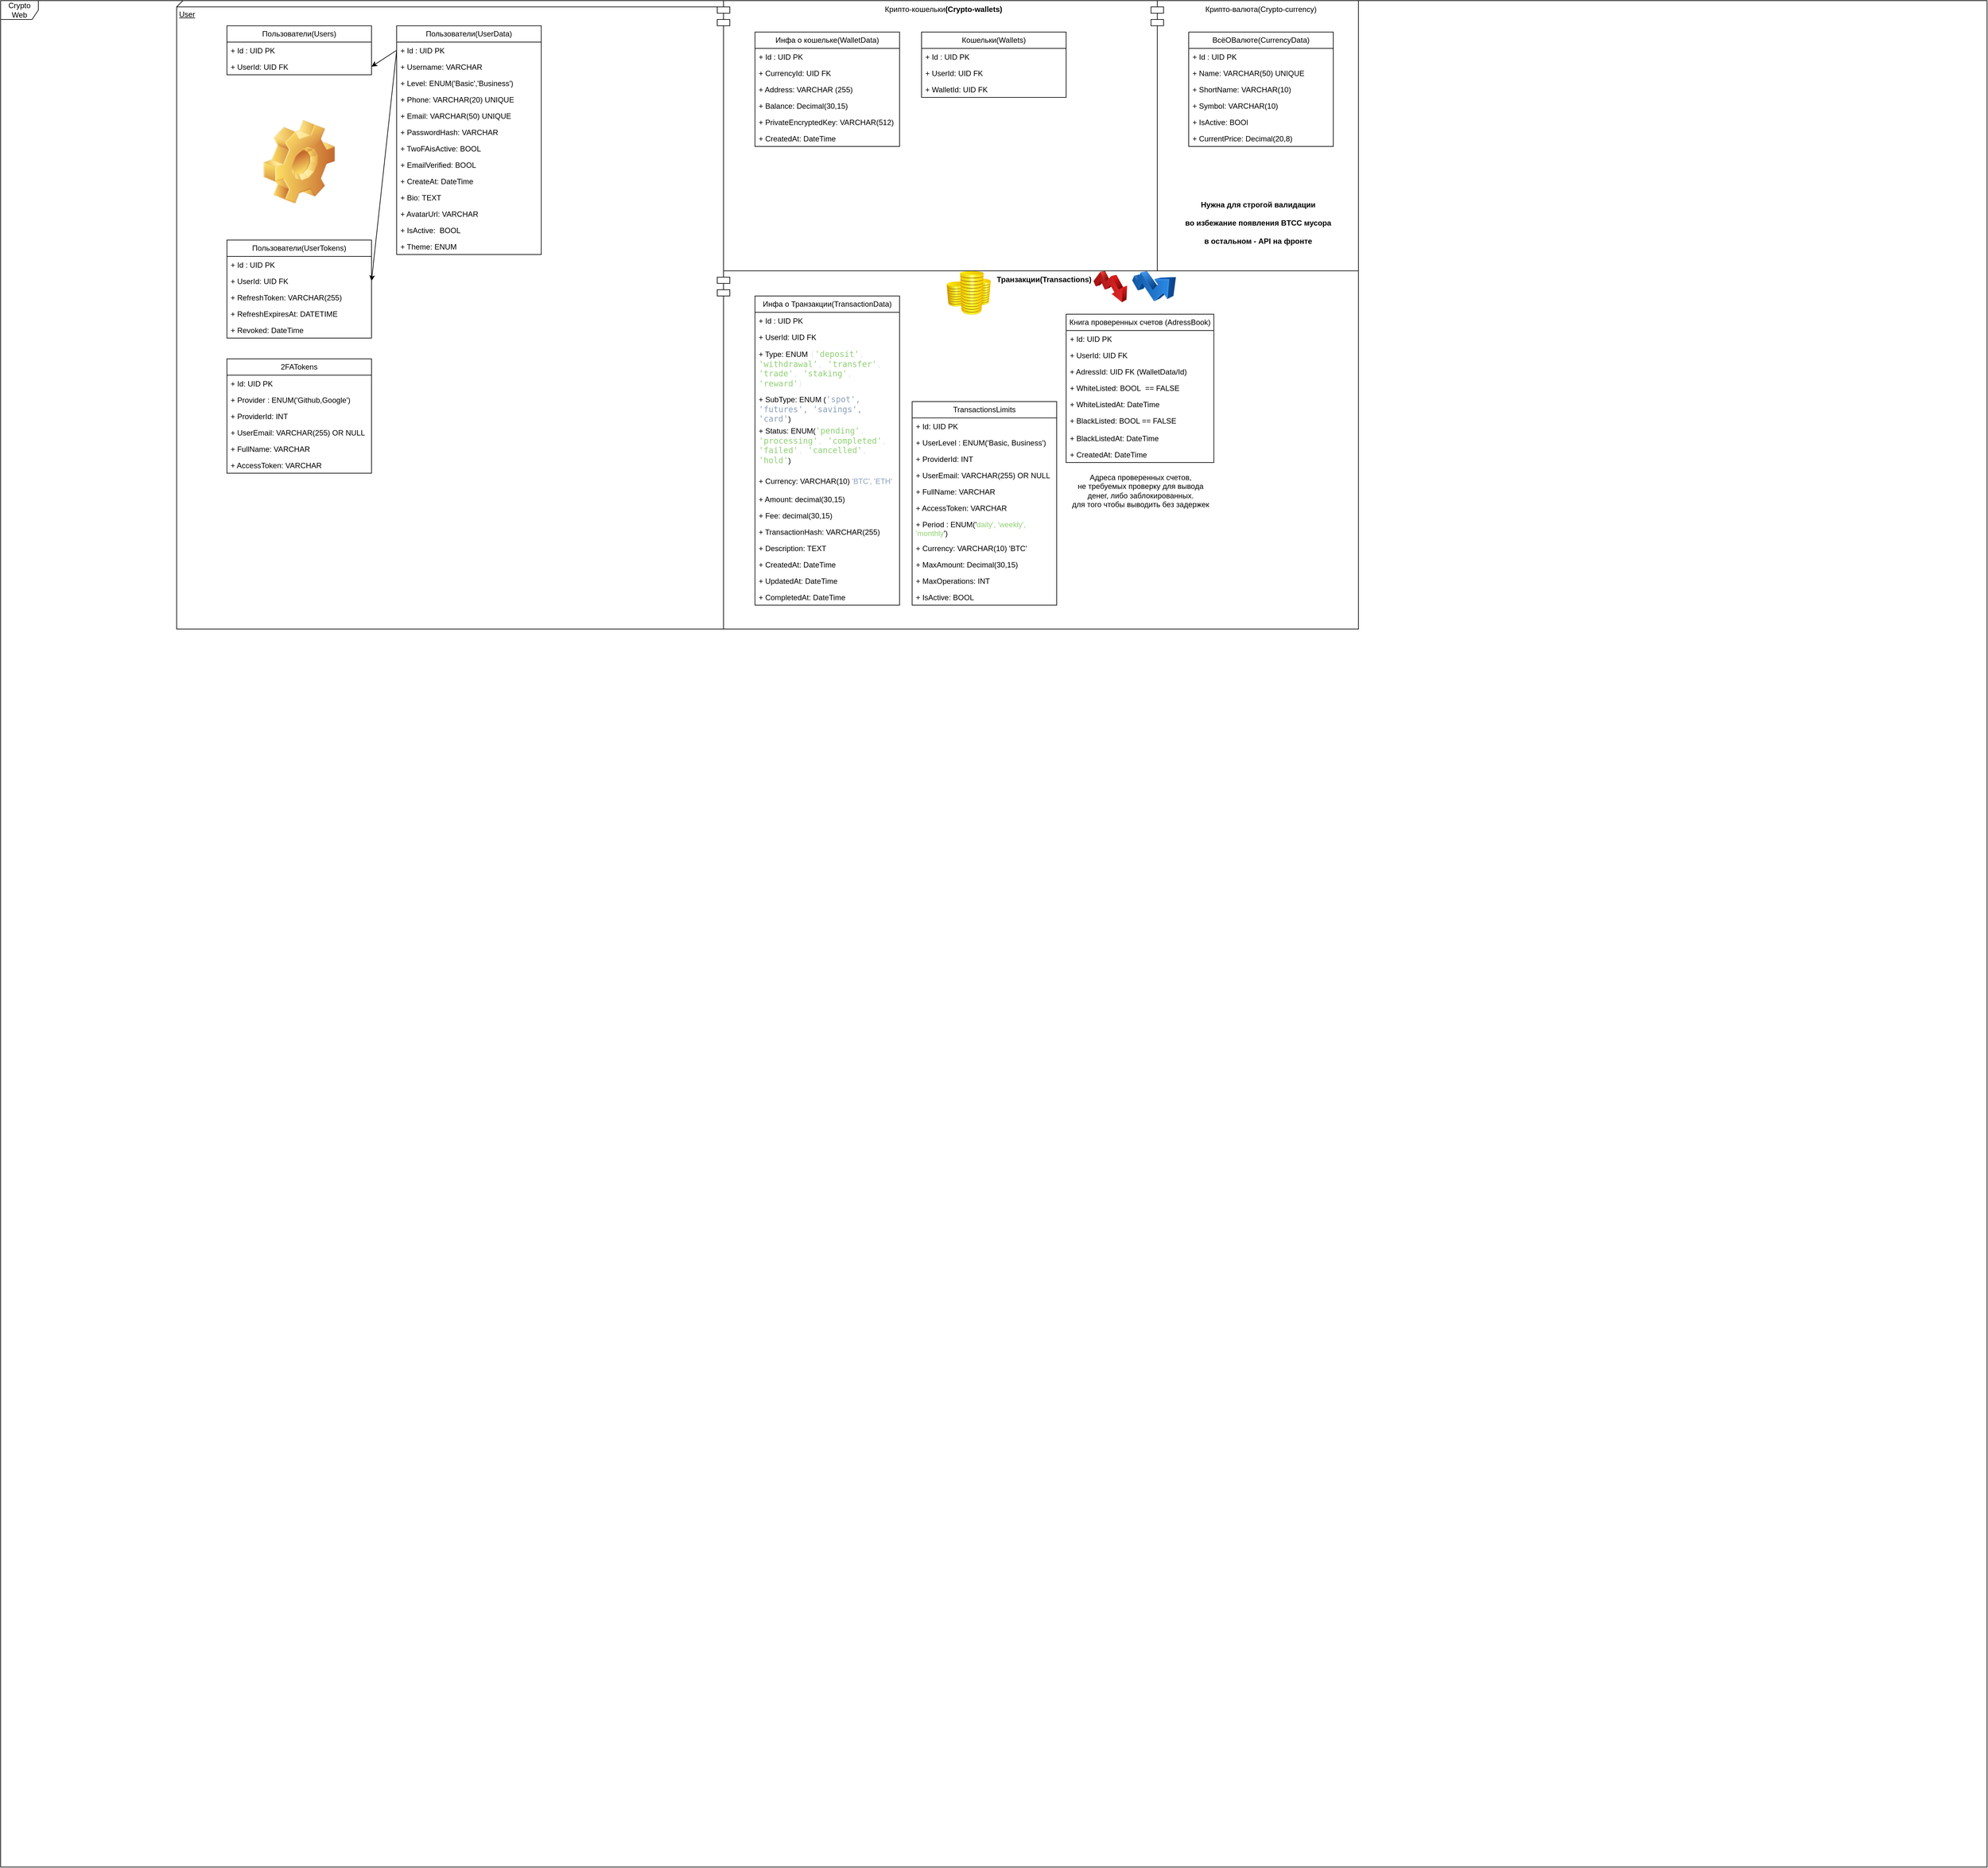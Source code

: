 <mxfile version="27.0.9">
  <diagram name="Страница — 1" id="u8De_AnXfM3l0w4HY2tg">
    <mxGraphModel dx="4168" dy="2504" grid="1" gridSize="10" guides="1" tooltips="1" connect="1" arrows="1" fold="1" page="1" pageScale="1" pageWidth="3300" pageHeight="4681" math="0" shadow="0">
      <root>
        <mxCell id="0" />
        <mxCell id="1" parent="0" />
        <mxCell id="GcbyN0Q3Dp_r6Ymccsks-5" value="Crypto&lt;br&gt;Web" style="shape=umlFrame;whiteSpace=wrap;html=1;pointerEvents=0;movable=0;resizable=0;rotatable=0;deletable=0;editable=0;locked=1;connectable=0;" parent="1" vertex="1">
          <mxGeometry x="40" y="80" width="3160" height="2970" as="geometry" />
        </mxCell>
        <mxCell id="GcbyN0Q3Dp_r6Ymccsks-6" value="User" style="verticalAlign=top;align=left;spacingTop=8;spacingLeft=2;spacingRight=12;shape=cube;size=10;direction=south;fontStyle=4;html=1;whiteSpace=wrap;movable=0;resizable=0;rotatable=0;deletable=0;editable=0;locked=1;connectable=0;" parent="1" vertex="1">
          <mxGeometry x="320" y="80" width="880" height="1000" as="geometry" />
        </mxCell>
        <mxCell id="2-72fExKLo38Rn0vxIO6-28" value="Пользователи(Users)" style="swimlane;fontStyle=0;childLayout=stackLayout;horizontal=1;startSize=26;fillColor=none;horizontalStack=0;resizeParent=1;resizeParentMax=0;resizeLast=0;collapsible=1;marginBottom=0;whiteSpace=wrap;html=1;labelBackgroundColor=default;movable=0;resizable=0;rotatable=0;deletable=0;editable=0;locked=1;connectable=0;" parent="1" vertex="1">
          <mxGeometry x="400" y="120" width="230" height="78" as="geometry">
            <mxRectangle x="730" y="613" width="120" height="30" as="alternateBounds" />
          </mxGeometry>
        </mxCell>
        <mxCell id="2-72fExKLo38Rn0vxIO6-29" value="+ Id : UID PK" style="text;strokeColor=none;fillColor=none;align=left;verticalAlign=top;spacingLeft=4;spacingRight=4;overflow=hidden;rotatable=0;points=[[0,0.5],[1,0.5]];portConstraint=eastwest;whiteSpace=wrap;html=1;" parent="2-72fExKLo38Rn0vxIO6-28" vertex="1">
          <mxGeometry y="26" width="230" height="26" as="geometry" />
        </mxCell>
        <mxCell id="2-72fExKLo38Rn0vxIO6-30" value="+ UserId: UID FK" style="text;strokeColor=none;fillColor=none;align=left;verticalAlign=top;spacingLeft=4;spacingRight=4;overflow=hidden;rotatable=0;points=[[0,0.5],[1,0.5]];portConstraint=eastwest;whiteSpace=wrap;html=1;" parent="2-72fExKLo38Rn0vxIO6-28" vertex="1">
          <mxGeometry y="52" width="230" height="26" as="geometry" />
        </mxCell>
        <mxCell id="2-72fExKLo38Rn0vxIO6-41" value="Пользователи(UserData)" style="swimlane;fontStyle=0;childLayout=stackLayout;horizontal=1;startSize=26;fillColor=none;horizontalStack=0;resizeParent=1;resizeParentMax=0;resizeLast=0;collapsible=1;marginBottom=0;whiteSpace=wrap;html=1;labelBackgroundColor=default;movable=0;resizable=0;rotatable=0;deletable=0;editable=0;locked=1;connectable=0;" parent="1" vertex="1">
          <mxGeometry x="670" y="120" width="230" height="364" as="geometry">
            <mxRectangle x="730" y="613" width="120" height="30" as="alternateBounds" />
          </mxGeometry>
        </mxCell>
        <mxCell id="2-72fExKLo38Rn0vxIO6-42" value="+ Id : UID PK" style="text;strokeColor=none;fillColor=none;align=left;verticalAlign=top;spacingLeft=4;spacingRight=4;overflow=hidden;rotatable=0;points=[[0,0.5],[1,0.5]];portConstraint=eastwest;whiteSpace=wrap;html=1;" parent="2-72fExKLo38Rn0vxIO6-41" vertex="1">
          <mxGeometry y="26" width="230" height="26" as="geometry" />
        </mxCell>
        <mxCell id="2-72fExKLo38Rn0vxIO6-43" value="+ Username: VARCHAR" style="text;strokeColor=none;fillColor=none;align=left;verticalAlign=top;spacingLeft=4;spacingRight=4;overflow=hidden;rotatable=0;points=[[0,0.5],[1,0.5]];portConstraint=eastwest;whiteSpace=wrap;html=1;" parent="2-72fExKLo38Rn0vxIO6-41" vertex="1">
          <mxGeometry y="52" width="230" height="26" as="geometry" />
        </mxCell>
        <mxCell id="8WVE5_RKkiSjYt_5m8Iw-35" value="+ Level: ENUM(&#39;Basic&#39;,&#39;Business&#39;)" style="text;strokeColor=none;fillColor=none;align=left;verticalAlign=top;spacingLeft=4;spacingRight=4;overflow=hidden;rotatable=0;points=[[0,0.5],[1,0.5]];portConstraint=eastwest;whiteSpace=wrap;html=1;fontFamily=Helvetica;fontSize=12;fontColor=default;fontStyle=0;labelBackgroundColor=default;resizable=1;horizontal=1;" vertex="1" parent="2-72fExKLo38Rn0vxIO6-41">
          <mxGeometry y="78" width="230" height="26" as="geometry" />
        </mxCell>
        <mxCell id="2-72fExKLo38Rn0vxIO6-44" value="+ Phone: VARCHAR(20) UNIQUE" style="text;strokeColor=none;fillColor=none;align=left;verticalAlign=top;spacingLeft=4;spacingRight=4;overflow=hidden;rotatable=0;points=[[0,0.5],[1,0.5]];portConstraint=eastwest;whiteSpace=wrap;html=1;" parent="2-72fExKLo38Rn0vxIO6-41" vertex="1">
          <mxGeometry y="104" width="230" height="26" as="geometry" />
        </mxCell>
        <mxCell id="2-72fExKLo38Rn0vxIO6-56" value="+ Email: VARCHAR(50) UNIQUE" style="text;strokeColor=none;fillColor=none;align=left;verticalAlign=top;spacingLeft=4;spacingRight=4;overflow=hidden;rotatable=0;points=[[0,0.5],[1,0.5]];portConstraint=eastwest;whiteSpace=wrap;html=1;" parent="2-72fExKLo38Rn0vxIO6-41" vertex="1">
          <mxGeometry y="130" width="230" height="26" as="geometry" />
        </mxCell>
        <mxCell id="2-72fExKLo38Rn0vxIO6-45" value="+ PasswordHash: VARCHAR" style="text;strokeColor=none;fillColor=none;align=left;verticalAlign=top;spacingLeft=4;spacingRight=4;overflow=hidden;rotatable=0;points=[[0,0.5],[1,0.5]];portConstraint=eastwest;whiteSpace=wrap;html=1;" parent="2-72fExKLo38Rn0vxIO6-41" vertex="1">
          <mxGeometry y="156" width="230" height="26" as="geometry" />
        </mxCell>
        <mxCell id="2-72fExKLo38Rn0vxIO6-63" value="+ TwoFAisActive: BOOL" style="text;strokeColor=none;fillColor=none;align=left;verticalAlign=top;spacingLeft=4;spacingRight=4;overflow=hidden;rotatable=0;points=[[0,0.5],[1,0.5]];portConstraint=eastwest;whiteSpace=wrap;html=1;" parent="2-72fExKLo38Rn0vxIO6-41" vertex="1">
          <mxGeometry y="182" width="230" height="26" as="geometry" />
        </mxCell>
        <mxCell id="8WVE5_RKkiSjYt_5m8Iw-2" value="+ EmailVerified: BOOL" style="text;strokeColor=none;fillColor=none;align=left;verticalAlign=top;spacingLeft=4;spacingRight=4;overflow=hidden;rotatable=0;points=[[0,0.5],[1,0.5]];portConstraint=eastwest;whiteSpace=wrap;html=1;" vertex="1" parent="2-72fExKLo38Rn0vxIO6-41">
          <mxGeometry y="208" width="230" height="26" as="geometry" />
        </mxCell>
        <mxCell id="2-72fExKLo38Rn0vxIO6-46" value="+ CreateAt: DateTime" style="text;strokeColor=none;fillColor=none;align=left;verticalAlign=top;spacingLeft=4;spacingRight=4;overflow=hidden;rotatable=0;points=[[0,0.5],[1,0.5]];portConstraint=eastwest;whiteSpace=wrap;html=1;" parent="2-72fExKLo38Rn0vxIO6-41" vertex="1">
          <mxGeometry y="234" width="230" height="26" as="geometry" />
        </mxCell>
        <mxCell id="2-72fExKLo38Rn0vxIO6-47" value="+ Bio: TEXT" style="text;strokeColor=none;fillColor=none;align=left;verticalAlign=top;spacingLeft=4;spacingRight=4;overflow=hidden;rotatable=0;points=[[0,0.5],[1,0.5]];portConstraint=eastwest;whiteSpace=wrap;html=1;" parent="2-72fExKLo38Rn0vxIO6-41" vertex="1">
          <mxGeometry y="260" width="230" height="26" as="geometry" />
        </mxCell>
        <mxCell id="2-72fExKLo38Rn0vxIO6-48" value="+ AvatarUrl: VARCHAR" style="text;strokeColor=none;fillColor=none;align=left;verticalAlign=top;spacingLeft=4;spacingRight=4;overflow=hidden;rotatable=0;points=[[0,0.5],[1,0.5]];portConstraint=eastwest;whiteSpace=wrap;html=1;" parent="2-72fExKLo38Rn0vxIO6-41" vertex="1">
          <mxGeometry y="286" width="230" height="26" as="geometry" />
        </mxCell>
        <mxCell id="2-72fExKLo38Rn0vxIO6-52" value="+ IsActive:&amp;nbsp; BOOL&lt;div&gt;&lt;br&gt;&lt;/div&gt;" style="text;strokeColor=none;fillColor=none;align=left;verticalAlign=top;spacingLeft=4;spacingRight=4;overflow=hidden;rotatable=0;points=[[0,0.5],[1,0.5]];portConstraint=eastwest;whiteSpace=wrap;html=1;" parent="2-72fExKLo38Rn0vxIO6-41" vertex="1">
          <mxGeometry y="312" width="230" height="26" as="geometry" />
        </mxCell>
        <mxCell id="2-72fExKLo38Rn0vxIO6-53" value="+ Theme: ENUM" style="text;strokeColor=none;fillColor=none;align=left;verticalAlign=top;spacingLeft=4;spacingRight=4;overflow=hidden;rotatable=0;points=[[0,0.5],[1,0.5]];portConstraint=eastwest;whiteSpace=wrap;html=1;" parent="2-72fExKLo38Rn0vxIO6-41" vertex="1">
          <mxGeometry y="338" width="230" height="26" as="geometry" />
        </mxCell>
        <mxCell id="2-72fExKLo38Rn0vxIO6-59" value="" style="endArrow=classic;html=1;rounded=0;exitX=0;exitY=0.5;exitDx=0;exitDy=0;entryX=1;entryY=0.5;entryDx=0;entryDy=0;" parent="1" source="2-72fExKLo38Rn0vxIO6-42" target="2-72fExKLo38Rn0vxIO6-30" edge="1">
          <mxGeometry width="50" height="50" relative="1" as="geometry">
            <mxPoint x="660" y="137" as="sourcePoint" />
            <mxPoint x="650" y="198" as="targetPoint" />
          </mxGeometry>
        </mxCell>
        <mxCell id="2-72fExKLo38Rn0vxIO6-64" value="Пользователи(UserTokens)" style="swimlane;fontStyle=0;childLayout=stackLayout;horizontal=1;startSize=26;fillColor=none;horizontalStack=0;resizeParent=1;resizeParentMax=0;resizeLast=0;collapsible=1;marginBottom=0;whiteSpace=wrap;html=1;labelBackgroundColor=default;movable=0;resizable=0;rotatable=0;deletable=0;editable=0;locked=1;connectable=0;" parent="1" vertex="1">
          <mxGeometry x="400" y="461" width="230" height="156" as="geometry">
            <mxRectangle x="730" y="613" width="120" height="30" as="alternateBounds" />
          </mxGeometry>
        </mxCell>
        <mxCell id="2-72fExKLo38Rn0vxIO6-65" value="+ Id : UID PK" style="text;strokeColor=none;fillColor=none;align=left;verticalAlign=top;spacingLeft=4;spacingRight=4;overflow=hidden;rotatable=0;points=[[0,0.5],[1,0.5]];portConstraint=eastwest;whiteSpace=wrap;html=1;" parent="2-72fExKLo38Rn0vxIO6-64" vertex="1">
          <mxGeometry y="26" width="230" height="26" as="geometry" />
        </mxCell>
        <mxCell id="2-72fExKLo38Rn0vxIO6-66" value="+ UserId: UID FK" style="text;strokeColor=none;fillColor=none;align=left;verticalAlign=top;spacingLeft=4;spacingRight=4;overflow=hidden;rotatable=0;points=[[0,0.5],[1,0.5]];portConstraint=eastwest;whiteSpace=wrap;html=1;" parent="2-72fExKLo38Rn0vxIO6-64" vertex="1">
          <mxGeometry y="52" width="230" height="26" as="geometry" />
        </mxCell>
        <mxCell id="2-72fExKLo38Rn0vxIO6-68" value="+ RefreshToken: VARCHAR(255)" style="text;strokeColor=none;fillColor=none;align=left;verticalAlign=top;spacingLeft=4;spacingRight=4;overflow=hidden;rotatable=0;points=[[0,0.5],[1,0.5]];portConstraint=eastwest;whiteSpace=wrap;html=1;" parent="2-72fExKLo38Rn0vxIO6-64" vertex="1">
          <mxGeometry y="78" width="230" height="26" as="geometry" />
        </mxCell>
        <mxCell id="2-72fExKLo38Rn0vxIO6-73" value="+ RefreshExpiresAt: DATETIME" style="text;strokeColor=none;fillColor=none;align=left;verticalAlign=top;spacingLeft=4;spacingRight=4;overflow=hidden;rotatable=0;points=[[0,0.5],[1,0.5]];portConstraint=eastwest;whiteSpace=wrap;html=1;" parent="2-72fExKLo38Rn0vxIO6-64" vertex="1">
          <mxGeometry y="104" width="230" height="26" as="geometry" />
        </mxCell>
        <mxCell id="2-72fExKLo38Rn0vxIO6-74" value="+ Revoked: DateTime" style="text;strokeColor=none;fillColor=none;align=left;verticalAlign=top;spacingLeft=4;spacingRight=4;overflow=hidden;rotatable=0;points=[[0,0.5],[1,0.5]];portConstraint=eastwest;whiteSpace=wrap;html=1;" parent="2-72fExKLo38Rn0vxIO6-64" vertex="1">
          <mxGeometry y="130" width="230" height="26" as="geometry" />
        </mxCell>
        <mxCell id="2-72fExKLo38Rn0vxIO6-67" value="" style="endArrow=classic;html=1;rounded=0;exitX=0;exitY=0.5;exitDx=0;exitDy=0;entryX=1;entryY=0.5;entryDx=0;entryDy=0;" parent="1" source="2-72fExKLo38Rn0vxIO6-42" target="2-72fExKLo38Rn0vxIO6-66" edge="1">
          <mxGeometry width="50" height="50" relative="1" as="geometry">
            <mxPoint x="670" y="280" as="sourcePoint" />
            <mxPoint x="630" y="306" as="targetPoint" />
          </mxGeometry>
        </mxCell>
        <mxCell id="2-72fExKLo38Rn0vxIO6-75" value="&lt;div&gt;&lt;span style=&quot;background-color: transparent; color: light-dark(rgb(0, 0, 0), rgb(255, 255, 255));&quot;&gt;2FATokens&lt;/span&gt;&lt;/div&gt;" style="swimlane;fontStyle=0;childLayout=stackLayout;horizontal=1;startSize=26;fillColor=none;horizontalStack=0;resizeParent=1;resizeParentMax=0;resizeLast=0;collapsible=1;marginBottom=0;whiteSpace=wrap;html=1;movable=0;resizable=0;rotatable=0;deletable=0;editable=0;locked=1;connectable=0;" parent="1" vertex="1">
          <mxGeometry x="400" y="650" width="230" height="182" as="geometry" />
        </mxCell>
        <mxCell id="2-72fExKLo38Rn0vxIO6-76" value="&lt;div&gt;+ Id: UID&lt;span style=&quot;background-color: transparent; color: light-dark(rgb(0, 0, 0), rgb(255, 255, 255));&quot;&gt;&amp;nbsp;PK&lt;/span&gt;&lt;/div&gt;&lt;div&gt;&lt;br&gt;&lt;/div&gt;" style="text;strokeColor=none;fillColor=none;align=left;verticalAlign=top;spacingLeft=4;spacingRight=4;overflow=hidden;rotatable=0;points=[[0,0.5],[1,0.5]];portConstraint=eastwest;whiteSpace=wrap;html=1;" parent="2-72fExKLo38Rn0vxIO6-75" vertex="1">
          <mxGeometry y="26" width="230" height="26" as="geometry" />
        </mxCell>
        <mxCell id="2-72fExKLo38Rn0vxIO6-77" value="&lt;div&gt;+ Provider : ENUM(&#39;Github,Google&#39;)&lt;/div&gt;" style="text;strokeColor=none;fillColor=none;align=left;verticalAlign=top;spacingLeft=4;spacingRight=4;overflow=hidden;rotatable=0;points=[[0,0.5],[1,0.5]];portConstraint=eastwest;whiteSpace=wrap;html=1;" parent="2-72fExKLo38Rn0vxIO6-75" vertex="1">
          <mxGeometry y="52" width="230" height="26" as="geometry" />
        </mxCell>
        <mxCell id="2-72fExKLo38Rn0vxIO6-78" value="+ ProviderId: INT" style="text;strokeColor=none;fillColor=none;align=left;verticalAlign=top;spacingLeft=4;spacingRight=4;overflow=hidden;rotatable=0;points=[[0,0.5],[1,0.5]];portConstraint=eastwest;whiteSpace=wrap;html=1;" parent="2-72fExKLo38Rn0vxIO6-75" vertex="1">
          <mxGeometry y="78" width="230" height="26" as="geometry" />
        </mxCell>
        <mxCell id="2-72fExKLo38Rn0vxIO6-79" value="+ UserEmail: VARCHAR(255) OR NULL" style="text;strokeColor=none;fillColor=none;align=left;verticalAlign=top;spacingLeft=4;spacingRight=4;overflow=hidden;rotatable=0;points=[[0,0.5],[1,0.5]];portConstraint=eastwest;whiteSpace=wrap;html=1;" parent="2-72fExKLo38Rn0vxIO6-75" vertex="1">
          <mxGeometry y="104" width="230" height="26" as="geometry" />
        </mxCell>
        <mxCell id="2-72fExKLo38Rn0vxIO6-80" value="+ FullName: VARCHAR" style="text;strokeColor=none;fillColor=none;align=left;verticalAlign=top;spacingLeft=4;spacingRight=4;overflow=hidden;rotatable=0;points=[[0,0.5],[1,0.5]];portConstraint=eastwest;whiteSpace=wrap;html=1;" parent="2-72fExKLo38Rn0vxIO6-75" vertex="1">
          <mxGeometry y="130" width="230" height="26" as="geometry" />
        </mxCell>
        <mxCell id="2-72fExKLo38Rn0vxIO6-82" value="+ AccessToken: VARCHAR" style="text;strokeColor=none;fillColor=none;align=left;verticalAlign=top;spacingLeft=4;spacingRight=4;overflow=hidden;rotatable=0;points=[[0,0.5],[1,0.5]];portConstraint=eastwest;whiteSpace=wrap;html=1;" parent="2-72fExKLo38Rn0vxIO6-75" vertex="1">
          <mxGeometry y="156" width="230" height="26" as="geometry" />
        </mxCell>
        <mxCell id="2-72fExKLo38Rn0vxIO6-83" value="Крипто-кошельки&lt;b&gt;(Crypto-wallets)&lt;/b&gt;" style="shape=module;align=left;spacingLeft=20;align=center;verticalAlign=top;whiteSpace=wrap;html=1;movable=0;resizable=0;rotatable=0;deletable=0;editable=0;locked=1;connectable=0;" parent="1" vertex="1">
          <mxGeometry x="1180" y="80" width="700" height="440" as="geometry" />
        </mxCell>
        <mxCell id="2-72fExKLo38Rn0vxIO6-84" value="&lt;b&gt;Транзакции(Transactions)&lt;/b&gt;" style="shape=module;align=left;spacingLeft=20;align=center;verticalAlign=top;whiteSpace=wrap;html=1;" parent="1" vertex="1">
          <mxGeometry x="1180" y="510" width="1020" height="570" as="geometry" />
        </mxCell>
        <mxCell id="2-72fExKLo38Rn0vxIO6-85" value="Инфа о кошельке(WalletData)" style="swimlane;fontStyle=0;childLayout=stackLayout;horizontal=1;startSize=26;fillColor=none;horizontalStack=0;resizeParent=1;resizeParentMax=0;resizeLast=0;collapsible=1;marginBottom=0;whiteSpace=wrap;html=1;labelBackgroundColor=default;movable=1;resizable=1;rotatable=1;deletable=1;editable=1;locked=0;connectable=1;" parent="1" vertex="1">
          <mxGeometry x="1240" y="130" width="230" height="182" as="geometry">
            <mxRectangle x="730" y="613" width="120" height="30" as="alternateBounds" />
          </mxGeometry>
        </mxCell>
        <mxCell id="2-72fExKLo38Rn0vxIO6-86" value="+ Id : UID PK" style="text;strokeColor=none;fillColor=none;align=left;verticalAlign=top;spacingLeft=4;spacingRight=4;overflow=hidden;rotatable=0;points=[[0,0.5],[1,0.5]];portConstraint=eastwest;whiteSpace=wrap;html=1;" parent="2-72fExKLo38Rn0vxIO6-85" vertex="1">
          <mxGeometry y="26" width="230" height="26" as="geometry" />
        </mxCell>
        <mxCell id="2-72fExKLo38Rn0vxIO6-88" value="+ CurrencyId: UID FK" style="text;strokeColor=none;fillColor=none;align=left;verticalAlign=top;spacingLeft=4;spacingRight=4;overflow=hidden;rotatable=0;points=[[0,0.5],[1,0.5]];portConstraint=eastwest;whiteSpace=wrap;html=1;" parent="2-72fExKLo38Rn0vxIO6-85" vertex="1">
          <mxGeometry y="52" width="230" height="26" as="geometry" />
        </mxCell>
        <mxCell id="2-72fExKLo38Rn0vxIO6-113" value="+ Address: VARCHAR (255)" style="text;strokeColor=none;fillColor=none;align=left;verticalAlign=top;spacingLeft=4;spacingRight=4;overflow=hidden;rotatable=0;points=[[0,0.5],[1,0.5]];portConstraint=eastwest;whiteSpace=wrap;html=1;" parent="2-72fExKLo38Rn0vxIO6-85" vertex="1">
          <mxGeometry y="78" width="230" height="26" as="geometry" />
        </mxCell>
        <mxCell id="2-72fExKLo38Rn0vxIO6-114" value="+ Balance: Decimal(30,15)" style="text;strokeColor=none;fillColor=none;align=left;verticalAlign=top;spacingLeft=4;spacingRight=4;overflow=hidden;rotatable=0;points=[[0,0.5],[1,0.5]];portConstraint=eastwest;whiteSpace=wrap;html=1;" parent="2-72fExKLo38Rn0vxIO6-85" vertex="1">
          <mxGeometry y="104" width="230" height="26" as="geometry" />
        </mxCell>
        <mxCell id="2-72fExKLo38Rn0vxIO6-115" value="+ PrivateEncryptedKey: VARCHAR(512)" style="text;strokeColor=none;fillColor=none;align=left;verticalAlign=top;spacingLeft=4;spacingRight=4;overflow=hidden;rotatable=0;points=[[0,0.5],[1,0.5]];portConstraint=eastwest;whiteSpace=wrap;html=1;" parent="2-72fExKLo38Rn0vxIO6-85" vertex="1">
          <mxGeometry y="130" width="230" height="26" as="geometry" />
        </mxCell>
        <mxCell id="2-72fExKLo38Rn0vxIO6-116" value="+ CreatedAt: DateTime" style="text;strokeColor=none;fillColor=none;align=left;verticalAlign=top;spacingLeft=4;spacingRight=4;overflow=hidden;rotatable=0;points=[[0,0.5],[1,0.5]];portConstraint=eastwest;whiteSpace=wrap;html=1;" parent="2-72fExKLo38Rn0vxIO6-85" vertex="1">
          <mxGeometry y="156" width="230" height="26" as="geometry" />
        </mxCell>
        <mxCell id="2-72fExKLo38Rn0vxIO6-97" value="Кошельки(Wallets)" style="swimlane;fontStyle=0;childLayout=stackLayout;horizontal=1;startSize=26;fillColor=none;horizontalStack=0;resizeParent=1;resizeParentMax=0;resizeLast=0;collapsible=1;marginBottom=0;whiteSpace=wrap;html=1;labelBackgroundColor=default;movable=0;resizable=0;rotatable=0;deletable=0;editable=0;locked=1;connectable=0;" parent="1" vertex="1">
          <mxGeometry x="1505" y="130" width="230" height="104" as="geometry">
            <mxRectangle x="730" y="613" width="120" height="30" as="alternateBounds" />
          </mxGeometry>
        </mxCell>
        <mxCell id="2-72fExKLo38Rn0vxIO6-98" value="+ Id : UID PK" style="text;strokeColor=none;fillColor=none;align=left;verticalAlign=top;spacingLeft=4;spacingRight=4;overflow=hidden;rotatable=0;points=[[0,0.5],[1,0.5]];portConstraint=eastwest;whiteSpace=wrap;html=1;" parent="2-72fExKLo38Rn0vxIO6-97" vertex="1">
          <mxGeometry y="26" width="230" height="26" as="geometry" />
        </mxCell>
        <mxCell id="2-72fExKLo38Rn0vxIO6-99" value="+ UserId: UID FK" style="text;strokeColor=none;fillColor=none;align=left;verticalAlign=top;spacingLeft=4;spacingRight=4;overflow=hidden;rotatable=0;points=[[0,0.5],[1,0.5]];portConstraint=eastwest;whiteSpace=wrap;html=1;" parent="2-72fExKLo38Rn0vxIO6-97" vertex="1">
          <mxGeometry y="52" width="230" height="26" as="geometry" />
        </mxCell>
        <mxCell id="2-72fExKLo38Rn0vxIO6-100" value="+ WalletId: UID FK" style="text;strokeColor=none;fillColor=none;align=left;verticalAlign=top;spacingLeft=4;spacingRight=4;overflow=hidden;rotatable=0;points=[[0,0.5],[1,0.5]];portConstraint=eastwest;whiteSpace=wrap;html=1;" parent="2-72fExKLo38Rn0vxIO6-97" vertex="1">
          <mxGeometry y="78" width="230" height="26" as="geometry" />
        </mxCell>
        <mxCell id="2-72fExKLo38Rn0vxIO6-101" value="Крипто-валюта(Crypto-currency)" style="shape=module;align=left;spacingLeft=20;align=center;verticalAlign=top;whiteSpace=wrap;html=1;movable=0;resizable=0;rotatable=0;deletable=0;editable=0;locked=1;connectable=0;" parent="1" vertex="1">
          <mxGeometry x="1870" y="80" width="330" height="430" as="geometry" />
        </mxCell>
        <mxCell id="2-72fExKLo38Rn0vxIO6-102" value="ВсёОВалюте(CurrencyData)" style="swimlane;fontStyle=0;childLayout=stackLayout;horizontal=1;startSize=26;fillColor=none;horizontalStack=0;resizeParent=1;resizeParentMax=0;resizeLast=0;collapsible=1;marginBottom=0;whiteSpace=wrap;html=1;labelBackgroundColor=default;movable=0;resizable=0;rotatable=0;deletable=0;editable=0;locked=1;connectable=0;" parent="1" vertex="1">
          <mxGeometry x="1930" y="130" width="230" height="182" as="geometry">
            <mxRectangle x="730" y="613" width="120" height="30" as="alternateBounds" />
          </mxGeometry>
        </mxCell>
        <mxCell id="2-72fExKLo38Rn0vxIO6-103" value="+ Id : UID PK" style="text;strokeColor=none;fillColor=none;align=left;verticalAlign=top;spacingLeft=4;spacingRight=4;overflow=hidden;rotatable=0;points=[[0,0.5],[1,0.5]];portConstraint=eastwest;whiteSpace=wrap;html=1;" parent="2-72fExKLo38Rn0vxIO6-102" vertex="1">
          <mxGeometry y="26" width="230" height="26" as="geometry" />
        </mxCell>
        <mxCell id="2-72fExKLo38Rn0vxIO6-104" value="+ Name: VARCHAR(50) UNIQUE" style="text;strokeColor=none;fillColor=none;align=left;verticalAlign=top;spacingLeft=4;spacingRight=4;overflow=hidden;rotatable=0;points=[[0,0.5],[1,0.5]];portConstraint=eastwest;whiteSpace=wrap;html=1;" parent="2-72fExKLo38Rn0vxIO6-102" vertex="1">
          <mxGeometry y="52" width="230" height="26" as="geometry" />
        </mxCell>
        <mxCell id="8WVE5_RKkiSjYt_5m8Iw-3" value="+ ShortName: VARCHAR(10)" style="text;strokeColor=none;fillColor=none;align=left;verticalAlign=top;spacingLeft=4;spacingRight=4;overflow=hidden;rotatable=0;points=[[0,0.5],[1,0.5]];portConstraint=eastwest;whiteSpace=wrap;html=1;" vertex="1" parent="2-72fExKLo38Rn0vxIO6-102">
          <mxGeometry y="78" width="230" height="26" as="geometry" />
        </mxCell>
        <mxCell id="2-72fExKLo38Rn0vxIO6-105" value="+ Symbol: VARCHAR(10)" style="text;strokeColor=none;fillColor=none;align=left;verticalAlign=top;spacingLeft=4;spacingRight=4;overflow=hidden;rotatable=0;points=[[0,0.5],[1,0.5]];portConstraint=eastwest;whiteSpace=wrap;html=1;" parent="2-72fExKLo38Rn0vxIO6-102" vertex="1">
          <mxGeometry y="104" width="230" height="26" as="geometry" />
        </mxCell>
        <mxCell id="2-72fExKLo38Rn0vxIO6-106" value="+ IsActive: BOOl" style="text;strokeColor=none;fillColor=none;align=left;verticalAlign=top;spacingLeft=4;spacingRight=4;overflow=hidden;rotatable=0;points=[[0,0.5],[1,0.5]];portConstraint=eastwest;whiteSpace=wrap;html=1;" parent="2-72fExKLo38Rn0vxIO6-102" vertex="1">
          <mxGeometry y="130" width="230" height="26" as="geometry" />
        </mxCell>
        <mxCell id="2-72fExKLo38Rn0vxIO6-107" value="+ CurrentPrice: Decimal(20,8)" style="text;strokeColor=none;fillColor=none;align=left;verticalAlign=top;spacingLeft=4;spacingRight=4;overflow=hidden;rotatable=0;points=[[0,0.5],[1,0.5]];portConstraint=eastwest;whiteSpace=wrap;html=1;" parent="2-72fExKLo38Rn0vxIO6-102" vertex="1">
          <mxGeometry y="156" width="230" height="26" as="geometry" />
        </mxCell>
        <mxCell id="8WVE5_RKkiSjYt_5m8Iw-4" value="&lt;span style=&quot;font-size: 12px;&quot;&gt;Нужна для строгой валидации&lt;br&gt;во избежание появления BTCC мусора&lt;br&gt;в остальном - API на фронте&lt;/span&gt;" style="text;strokeColor=none;fillColor=none;html=1;fontSize=24;fontStyle=1;verticalAlign=middle;align=center;" vertex="1" parent="1">
          <mxGeometry x="1910" y="370" width="260" height="120" as="geometry" />
        </mxCell>
        <mxCell id="8WVE5_RKkiSjYt_5m8Iw-5" value="" style="shape=image;html=1;verticalLabelPosition=bottom;verticalAlign=top;imageAspect=1;aspect=fixed;image=img/clipart/Gear_128x128.png" vertex="1" parent="1">
          <mxGeometry x="458.32" y="270" width="113.37" height="133" as="geometry" />
        </mxCell>
        <mxCell id="8WVE5_RKkiSjYt_5m8Iw-7" value="Инфа о Транзакции(TransactionData)" style="swimlane;fontStyle=0;childLayout=stackLayout;horizontal=1;startSize=26;fillColor=none;horizontalStack=0;resizeParent=1;resizeParentMax=0;resizeLast=0;collapsible=1;marginBottom=0;whiteSpace=wrap;html=1;labelBackgroundColor=default;movable=0;resizable=0;rotatable=0;deletable=0;editable=0;locked=1;connectable=0;" vertex="1" parent="1">
          <mxGeometry x="1240" y="550" width="230" height="492" as="geometry">
            <mxRectangle x="730" y="613" width="120" height="30" as="alternateBounds" />
          </mxGeometry>
        </mxCell>
        <mxCell id="8WVE5_RKkiSjYt_5m8Iw-8" value="+ Id : UID PK" style="text;strokeColor=none;fillColor=none;align=left;verticalAlign=top;spacingLeft=4;spacingRight=4;overflow=hidden;rotatable=0;points=[[0,0.5],[1,0.5]];portConstraint=eastwest;whiteSpace=wrap;html=1;" vertex="1" parent="8WVE5_RKkiSjYt_5m8Iw-7">
          <mxGeometry y="26" width="230" height="26" as="geometry" />
        </mxCell>
        <mxCell id="8WVE5_RKkiSjYt_5m8Iw-9" value="+ UserId: UID FK" style="text;strokeColor=none;fillColor=none;align=left;verticalAlign=top;spacingLeft=4;spacingRight=4;overflow=hidden;rotatable=0;points=[[0,0.5],[1,0.5]];portConstraint=eastwest;whiteSpace=wrap;html=1;" vertex="1" parent="8WVE5_RKkiSjYt_5m8Iw-7">
          <mxGeometry y="52" width="230" height="26" as="geometry" />
        </mxCell>
        <mxCell id="8WVE5_RKkiSjYt_5m8Iw-11" value="+ Type: ENUM&amp;nbsp;&lt;span style=&quot;font-family: Menlo, Monaco, &amp;quot;Cascadia Mono&amp;quot;, Consolas, &amp;quot;Ubuntu Mono&amp;quot;, &amp;quot;DejaVu Sans Mono&amp;quot;, &amp;quot;Liberation Mono&amp;quot;, &amp;quot;JetBrains Mono&amp;quot;, &amp;quot;Fira Code&amp;quot;, Cousine, &amp;quot;Roboto Mono&amp;quot;, &amp;quot;Courier New&amp;quot;, Courier, sans-serif, system-ui; font-size: 13px; background-color: transparent; color: rgb(227, 234, 242);&quot; class=&quot;token punctuation&quot;&gt;(&lt;/span&gt;&lt;span style=&quot;font-family: Menlo, Monaco, &amp;quot;Cascadia Mono&amp;quot;, Consolas, &amp;quot;Ubuntu Mono&amp;quot;, &amp;quot;DejaVu Sans Mono&amp;quot;, &amp;quot;Liberation Mono&amp;quot;, &amp;quot;JetBrains Mono&amp;quot;, &amp;quot;Fira Code&amp;quot;, Cousine, &amp;quot;Roboto Mono&amp;quot;, &amp;quot;Courier New&amp;quot;, Courier, sans-serif, system-ui; font-size: 13px; background-color: transparent; color: rgb(145, 208, 118);&quot; class=&quot;token string&quot;&gt;&#39;deposit&#39;&lt;/span&gt;&lt;span style=&quot;font-family: Menlo, Monaco, &amp;quot;Cascadia Mono&amp;quot;, Consolas, &amp;quot;Ubuntu Mono&amp;quot;, &amp;quot;DejaVu Sans Mono&amp;quot;, &amp;quot;Liberation Mono&amp;quot;, &amp;quot;JetBrains Mono&amp;quot;, &amp;quot;Fira Code&amp;quot;, Cousine, &amp;quot;Roboto Mono&amp;quot;, &amp;quot;Courier New&amp;quot;, Courier, sans-serif, system-ui; font-size: 13px; background-color: transparent; color: rgb(227, 234, 242);&quot; class=&quot;token punctuation&quot;&gt;,&lt;/span&gt;&lt;span style=&quot;color: rgb(249, 250, 251); font-family: Menlo, Monaco, &amp;quot;Cascadia Mono&amp;quot;, Consolas, &amp;quot;Ubuntu Mono&amp;quot;, &amp;quot;DejaVu Sans Mono&amp;quot;, &amp;quot;Liberation Mono&amp;quot;, &amp;quot;JetBrains Mono&amp;quot;, &amp;quot;Fira Code&amp;quot;, Cousine, &amp;quot;Roboto Mono&amp;quot;, &amp;quot;Courier New&amp;quot;, Courier, sans-serif, system-ui; font-size: 13px; background-color: transparent;&quot;&gt; &lt;/span&gt;&lt;span style=&quot;font-family: Menlo, Monaco, &amp;quot;Cascadia Mono&amp;quot;, Consolas, &amp;quot;Ubuntu Mono&amp;quot;, &amp;quot;DejaVu Sans Mono&amp;quot;, &amp;quot;Liberation Mono&amp;quot;, &amp;quot;JetBrains Mono&amp;quot;, &amp;quot;Fira Code&amp;quot;, Cousine, &amp;quot;Roboto Mono&amp;quot;, &amp;quot;Courier New&amp;quot;, Courier, sans-serif, system-ui; font-size: 13px; background-color: transparent; color: rgb(145, 208, 118);&quot; class=&quot;token string&quot;&gt;&#39;withdrawal&#39;&lt;/span&gt;&lt;span style=&quot;font-family: Menlo, Monaco, &amp;quot;Cascadia Mono&amp;quot;, Consolas, &amp;quot;Ubuntu Mono&amp;quot;, &amp;quot;DejaVu Sans Mono&amp;quot;, &amp;quot;Liberation Mono&amp;quot;, &amp;quot;JetBrains Mono&amp;quot;, &amp;quot;Fira Code&amp;quot;, Cousine, &amp;quot;Roboto Mono&amp;quot;, &amp;quot;Courier New&amp;quot;, Courier, sans-serif, system-ui; font-size: 13px; background-color: transparent; color: rgb(227, 234, 242);&quot; class=&quot;token punctuation&quot;&gt;,&lt;/span&gt;&lt;span style=&quot;color: rgb(249, 250, 251); font-family: Menlo, Monaco, &amp;quot;Cascadia Mono&amp;quot;, Consolas, &amp;quot;Ubuntu Mono&amp;quot;, &amp;quot;DejaVu Sans Mono&amp;quot;, &amp;quot;Liberation Mono&amp;quot;, &amp;quot;JetBrains Mono&amp;quot;, &amp;quot;Fira Code&amp;quot;, Cousine, &amp;quot;Roboto Mono&amp;quot;, &amp;quot;Courier New&amp;quot;, Courier, sans-serif, system-ui; font-size: 13px; background-color: transparent;&quot;&gt; &lt;/span&gt;&lt;span style=&quot;font-family: Menlo, Monaco, &amp;quot;Cascadia Mono&amp;quot;, Consolas, &amp;quot;Ubuntu Mono&amp;quot;, &amp;quot;DejaVu Sans Mono&amp;quot;, &amp;quot;Liberation Mono&amp;quot;, &amp;quot;JetBrains Mono&amp;quot;, &amp;quot;Fira Code&amp;quot;, Cousine, &amp;quot;Roboto Mono&amp;quot;, &amp;quot;Courier New&amp;quot;, Courier, sans-serif, system-ui; font-size: 13px; background-color: transparent; color: rgb(145, 208, 118);&quot; class=&quot;token string&quot;&gt;&#39;transfer&#39;&lt;/span&gt;&lt;span style=&quot;font-family: Menlo, Monaco, &amp;quot;Cascadia Mono&amp;quot;, Consolas, &amp;quot;Ubuntu Mono&amp;quot;, &amp;quot;DejaVu Sans Mono&amp;quot;, &amp;quot;Liberation Mono&amp;quot;, &amp;quot;JetBrains Mono&amp;quot;, &amp;quot;Fira Code&amp;quot;, Cousine, &amp;quot;Roboto Mono&amp;quot;, &amp;quot;Courier New&amp;quot;, Courier, sans-serif, system-ui; font-size: 13px; background-color: transparent; color: rgb(227, 234, 242);&quot; class=&quot;token punctuation&quot;&gt;,&lt;/span&gt;&lt;span style=&quot;color: rgb(249, 250, 251); font-family: Menlo, Monaco, &amp;quot;Cascadia Mono&amp;quot;, Consolas, &amp;quot;Ubuntu Mono&amp;quot;, &amp;quot;DejaVu Sans Mono&amp;quot;, &amp;quot;Liberation Mono&amp;quot;, &amp;quot;JetBrains Mono&amp;quot;, &amp;quot;Fira Code&amp;quot;, Cousine, &amp;quot;Roboto Mono&amp;quot;, &amp;quot;Courier New&amp;quot;, Courier, sans-serif, system-ui; font-size: 13px; background-color: transparent;&quot;&gt; &lt;/span&gt;&lt;span style=&quot;font-family: Menlo, Monaco, &amp;quot;Cascadia Mono&amp;quot;, Consolas, &amp;quot;Ubuntu Mono&amp;quot;, &amp;quot;DejaVu Sans Mono&amp;quot;, &amp;quot;Liberation Mono&amp;quot;, &amp;quot;JetBrains Mono&amp;quot;, &amp;quot;Fira Code&amp;quot;, Cousine, &amp;quot;Roboto Mono&amp;quot;, &amp;quot;Courier New&amp;quot;, Courier, sans-serif, system-ui; font-size: 13px; background-color: transparent; color: rgb(145, 208, 118);&quot; class=&quot;token string&quot;&gt;&#39;trade&#39;&lt;/span&gt;&lt;span style=&quot;font-family: Menlo, Monaco, &amp;quot;Cascadia Mono&amp;quot;, Consolas, &amp;quot;Ubuntu Mono&amp;quot;, &amp;quot;DejaVu Sans Mono&amp;quot;, &amp;quot;Liberation Mono&amp;quot;, &amp;quot;JetBrains Mono&amp;quot;, &amp;quot;Fira Code&amp;quot;, Cousine, &amp;quot;Roboto Mono&amp;quot;, &amp;quot;Courier New&amp;quot;, Courier, sans-serif, system-ui; font-size: 13px; background-color: transparent; color: rgb(227, 234, 242);&quot; class=&quot;token punctuation&quot;&gt;,&lt;/span&gt;&lt;span style=&quot;color: rgb(249, 250, 251); font-family: Menlo, Monaco, &amp;quot;Cascadia Mono&amp;quot;, Consolas, &amp;quot;Ubuntu Mono&amp;quot;, &amp;quot;DejaVu Sans Mono&amp;quot;, &amp;quot;Liberation Mono&amp;quot;, &amp;quot;JetBrains Mono&amp;quot;, &amp;quot;Fira Code&amp;quot;, Cousine, &amp;quot;Roboto Mono&amp;quot;, &amp;quot;Courier New&amp;quot;, Courier, sans-serif, system-ui; font-size: 13px; background-color: transparent;&quot;&gt; &lt;/span&gt;&lt;span style=&quot;font-family: Menlo, Monaco, &amp;quot;Cascadia Mono&amp;quot;, Consolas, &amp;quot;Ubuntu Mono&amp;quot;, &amp;quot;DejaVu Sans Mono&amp;quot;, &amp;quot;Liberation Mono&amp;quot;, &amp;quot;JetBrains Mono&amp;quot;, &amp;quot;Fira Code&amp;quot;, Cousine, &amp;quot;Roboto Mono&amp;quot;, &amp;quot;Courier New&amp;quot;, Courier, sans-serif, system-ui; font-size: 13px; background-color: transparent; color: rgb(145, 208, 118);&quot; class=&quot;token string&quot;&gt;&#39;staking&#39;&lt;/span&gt;&lt;span style=&quot;font-family: Menlo, Monaco, &amp;quot;Cascadia Mono&amp;quot;, Consolas, &amp;quot;Ubuntu Mono&amp;quot;, &amp;quot;DejaVu Sans Mono&amp;quot;, &amp;quot;Liberation Mono&amp;quot;, &amp;quot;JetBrains Mono&amp;quot;, &amp;quot;Fira Code&amp;quot;, Cousine, &amp;quot;Roboto Mono&amp;quot;, &amp;quot;Courier New&amp;quot;, Courier, sans-serif, system-ui; font-size: 13px; background-color: transparent; color: rgb(227, 234, 242);&quot; class=&quot;token punctuation&quot;&gt;,&lt;/span&gt;&lt;span style=&quot;color: rgb(249, 250, 251); font-family: Menlo, Monaco, &amp;quot;Cascadia Mono&amp;quot;, Consolas, &amp;quot;Ubuntu Mono&amp;quot;, &amp;quot;DejaVu Sans Mono&amp;quot;, &amp;quot;Liberation Mono&amp;quot;, &amp;quot;JetBrains Mono&amp;quot;, &amp;quot;Fira Code&amp;quot;, Cousine, &amp;quot;Roboto Mono&amp;quot;, &amp;quot;Courier New&amp;quot;, Courier, sans-serif, system-ui; font-size: 13px; background-color: transparent;&quot;&gt; &lt;/span&gt;&lt;span style=&quot;font-family: Menlo, Monaco, &amp;quot;Cascadia Mono&amp;quot;, Consolas, &amp;quot;Ubuntu Mono&amp;quot;, &amp;quot;DejaVu Sans Mono&amp;quot;, &amp;quot;Liberation Mono&amp;quot;, &amp;quot;JetBrains Mono&amp;quot;, &amp;quot;Fira Code&amp;quot;, Cousine, &amp;quot;Roboto Mono&amp;quot;, &amp;quot;Courier New&amp;quot;, Courier, sans-serif, system-ui; font-size: 13px; background-color: transparent; color: rgb(145, 208, 118);&quot; class=&quot;token string&quot;&gt;&#39;reward&#39;&lt;/span&gt;&lt;span style=&quot;font-family: Menlo, Monaco, &amp;quot;Cascadia Mono&amp;quot;, Consolas, &amp;quot;Ubuntu Mono&amp;quot;, &amp;quot;DejaVu Sans Mono&amp;quot;, &amp;quot;Liberation Mono&amp;quot;, &amp;quot;JetBrains Mono&amp;quot;, &amp;quot;Fira Code&amp;quot;, Cousine, &amp;quot;Roboto Mono&amp;quot;, &amp;quot;Courier New&amp;quot;, Courier, sans-serif, system-ui; font-size: 13px; background-color: transparent; color: rgb(227, 234, 242);&quot; class=&quot;token punctuation&quot;&gt;)&lt;/span&gt;" style="text;strokeColor=none;fillColor=none;align=left;verticalAlign=top;spacingLeft=4;spacingRight=4;overflow=hidden;rotatable=0;points=[[0,0.5],[1,0.5]];portConstraint=eastwest;whiteSpace=wrap;html=1;" vertex="1" parent="8WVE5_RKkiSjYt_5m8Iw-7">
          <mxGeometry y="78" width="230" height="72" as="geometry" />
        </mxCell>
        <mxCell id="8WVE5_RKkiSjYt_5m8Iw-13" value="+ SubType: ENUM (&lt;span style=&quot;color: rgb(141, 161, 185); font-family: Menlo, Monaco, &amp;quot;Cascadia Mono&amp;quot;, Consolas, &amp;quot;Ubuntu Mono&amp;quot;, &amp;quot;DejaVu Sans Mono&amp;quot;, &amp;quot;Liberation Mono&amp;quot;, &amp;quot;JetBrains Mono&amp;quot;, &amp;quot;Fira Code&amp;quot;, Cousine, &amp;quot;Roboto Mono&amp;quot;, &amp;quot;Courier New&amp;quot;, Courier, sans-serif, system-ui; font-size: 13px; background-color: transparent;&quot;&gt;&#39;spot&#39;, &#39;futures&#39;, &#39;savings&#39;, &#39;card&#39;&lt;/span&gt;&lt;span style=&quot;background-color: transparent; color: light-dark(rgb(0, 0, 0), rgb(255, 255, 255));&quot;&gt;)&lt;/span&gt;" style="text;strokeColor=none;fillColor=none;align=left;verticalAlign=top;spacingLeft=4;spacingRight=4;overflow=hidden;rotatable=0;points=[[0,0.5],[1,0.5]];portConstraint=eastwest;whiteSpace=wrap;html=1;" vertex="1" parent="8WVE5_RKkiSjYt_5m8Iw-7">
          <mxGeometry y="150" width="230" height="50" as="geometry" />
        </mxCell>
        <mxCell id="8WVE5_RKkiSjYt_5m8Iw-14" value="+ Status: ENUM(&lt;span style=&quot;font-family: Menlo, Monaco, &amp;quot;Cascadia Mono&amp;quot;, Consolas, &amp;quot;Ubuntu Mono&amp;quot;, &amp;quot;DejaVu Sans Mono&amp;quot;, &amp;quot;Liberation Mono&amp;quot;, &amp;quot;JetBrains Mono&amp;quot;, &amp;quot;Fira Code&amp;quot;, Cousine, &amp;quot;Roboto Mono&amp;quot;, &amp;quot;Courier New&amp;quot;, Courier, sans-serif, system-ui; font-size: 13px; background-color: transparent; color: rgb(145, 208, 118);&quot; class=&quot;token string&quot;&gt;&#39;pending&#39;&lt;/span&gt;&lt;span style=&quot;font-family: Menlo, Monaco, &amp;quot;Cascadia Mono&amp;quot;, Consolas, &amp;quot;Ubuntu Mono&amp;quot;, &amp;quot;DejaVu Sans Mono&amp;quot;, &amp;quot;Liberation Mono&amp;quot;, &amp;quot;JetBrains Mono&amp;quot;, &amp;quot;Fira Code&amp;quot;, Cousine, &amp;quot;Roboto Mono&amp;quot;, &amp;quot;Courier New&amp;quot;, Courier, sans-serif, system-ui; font-size: 13px; background-color: transparent; color: rgb(227, 234, 242);&quot; class=&quot;token punctuation&quot;&gt;,&lt;/span&gt;&lt;span style=&quot;color: rgb(249, 250, 251); font-family: Menlo, Monaco, &amp;quot;Cascadia Mono&amp;quot;, Consolas, &amp;quot;Ubuntu Mono&amp;quot;, &amp;quot;DejaVu Sans Mono&amp;quot;, &amp;quot;Liberation Mono&amp;quot;, &amp;quot;JetBrains Mono&amp;quot;, &amp;quot;Fira Code&amp;quot;, Cousine, &amp;quot;Roboto Mono&amp;quot;, &amp;quot;Courier New&amp;quot;, Courier, sans-serif, system-ui; font-size: 13px; background-color: transparent;&quot;&gt; &lt;/span&gt;&lt;span style=&quot;font-family: Menlo, Monaco, &amp;quot;Cascadia Mono&amp;quot;, Consolas, &amp;quot;Ubuntu Mono&amp;quot;, &amp;quot;DejaVu Sans Mono&amp;quot;, &amp;quot;Liberation Mono&amp;quot;, &amp;quot;JetBrains Mono&amp;quot;, &amp;quot;Fira Code&amp;quot;, Cousine, &amp;quot;Roboto Mono&amp;quot;, &amp;quot;Courier New&amp;quot;, Courier, sans-serif, system-ui; font-size: 13px; background-color: transparent; color: rgb(145, 208, 118);&quot; class=&quot;token string&quot;&gt;&#39;processing&#39;&lt;/span&gt;&lt;span style=&quot;font-family: Menlo, Monaco, &amp;quot;Cascadia Mono&amp;quot;, Consolas, &amp;quot;Ubuntu Mono&amp;quot;, &amp;quot;DejaVu Sans Mono&amp;quot;, &amp;quot;Liberation Mono&amp;quot;, &amp;quot;JetBrains Mono&amp;quot;, &amp;quot;Fira Code&amp;quot;, Cousine, &amp;quot;Roboto Mono&amp;quot;, &amp;quot;Courier New&amp;quot;, Courier, sans-serif, system-ui; font-size: 13px; background-color: transparent; color: rgb(227, 234, 242);&quot; class=&quot;token punctuation&quot;&gt;,&lt;/span&gt;&lt;span style=&quot;color: rgb(249, 250, 251); font-family: Menlo, Monaco, &amp;quot;Cascadia Mono&amp;quot;, Consolas, &amp;quot;Ubuntu Mono&amp;quot;, &amp;quot;DejaVu Sans Mono&amp;quot;, &amp;quot;Liberation Mono&amp;quot;, &amp;quot;JetBrains Mono&amp;quot;, &amp;quot;Fira Code&amp;quot;, Cousine, &amp;quot;Roboto Mono&amp;quot;, &amp;quot;Courier New&amp;quot;, Courier, sans-serif, system-ui; font-size: 13px; background-color: transparent;&quot;&gt; &lt;/span&gt;&lt;span style=&quot;font-family: Menlo, Monaco, &amp;quot;Cascadia Mono&amp;quot;, Consolas, &amp;quot;Ubuntu Mono&amp;quot;, &amp;quot;DejaVu Sans Mono&amp;quot;, &amp;quot;Liberation Mono&amp;quot;, &amp;quot;JetBrains Mono&amp;quot;, &amp;quot;Fira Code&amp;quot;, Cousine, &amp;quot;Roboto Mono&amp;quot;, &amp;quot;Courier New&amp;quot;, Courier, sans-serif, system-ui; font-size: 13px; background-color: transparent; color: rgb(145, 208, 118);&quot; class=&quot;token string&quot;&gt;&#39;completed&#39;&lt;/span&gt;&lt;span style=&quot;font-family: Menlo, Monaco, &amp;quot;Cascadia Mono&amp;quot;, Consolas, &amp;quot;Ubuntu Mono&amp;quot;, &amp;quot;DejaVu Sans Mono&amp;quot;, &amp;quot;Liberation Mono&amp;quot;, &amp;quot;JetBrains Mono&amp;quot;, &amp;quot;Fira Code&amp;quot;, Cousine, &amp;quot;Roboto Mono&amp;quot;, &amp;quot;Courier New&amp;quot;, Courier, sans-serif, system-ui; font-size: 13px; background-color: transparent; color: rgb(227, 234, 242);&quot; class=&quot;token punctuation&quot;&gt;,&lt;/span&gt;&lt;span style=&quot;color: rgb(249, 250, 251); font-family: Menlo, Monaco, &amp;quot;Cascadia Mono&amp;quot;, Consolas, &amp;quot;Ubuntu Mono&amp;quot;, &amp;quot;DejaVu Sans Mono&amp;quot;, &amp;quot;Liberation Mono&amp;quot;, &amp;quot;JetBrains Mono&amp;quot;, &amp;quot;Fira Code&amp;quot;, Cousine, &amp;quot;Roboto Mono&amp;quot;, &amp;quot;Courier New&amp;quot;, Courier, sans-serif, system-ui; font-size: 13px; background-color: transparent;&quot;&gt; &lt;/span&gt;&lt;span style=&quot;font-family: Menlo, Monaco, &amp;quot;Cascadia Mono&amp;quot;, Consolas, &amp;quot;Ubuntu Mono&amp;quot;, &amp;quot;DejaVu Sans Mono&amp;quot;, &amp;quot;Liberation Mono&amp;quot;, &amp;quot;JetBrains Mono&amp;quot;, &amp;quot;Fira Code&amp;quot;, Cousine, &amp;quot;Roboto Mono&amp;quot;, &amp;quot;Courier New&amp;quot;, Courier, sans-serif, system-ui; font-size: 13px; background-color: transparent; color: rgb(145, 208, 118);&quot; class=&quot;token string&quot;&gt;&#39;failed&#39;&lt;/span&gt;&lt;span style=&quot;font-family: Menlo, Monaco, &amp;quot;Cascadia Mono&amp;quot;, Consolas, &amp;quot;Ubuntu Mono&amp;quot;, &amp;quot;DejaVu Sans Mono&amp;quot;, &amp;quot;Liberation Mono&amp;quot;, &amp;quot;JetBrains Mono&amp;quot;, &amp;quot;Fira Code&amp;quot;, Cousine, &amp;quot;Roboto Mono&amp;quot;, &amp;quot;Courier New&amp;quot;, Courier, sans-serif, system-ui; font-size: 13px; background-color: transparent; color: rgb(227, 234, 242);&quot; class=&quot;token punctuation&quot;&gt;,&lt;/span&gt;&lt;span style=&quot;color: rgb(249, 250, 251); font-family: Menlo, Monaco, &amp;quot;Cascadia Mono&amp;quot;, Consolas, &amp;quot;Ubuntu Mono&amp;quot;, &amp;quot;DejaVu Sans Mono&amp;quot;, &amp;quot;Liberation Mono&amp;quot;, &amp;quot;JetBrains Mono&amp;quot;, &amp;quot;Fira Code&amp;quot;, Cousine, &amp;quot;Roboto Mono&amp;quot;, &amp;quot;Courier New&amp;quot;, Courier, sans-serif, system-ui; font-size: 13px; background-color: transparent;&quot;&gt; &lt;/span&gt;&lt;span style=&quot;font-family: Menlo, Monaco, &amp;quot;Cascadia Mono&amp;quot;, Consolas, &amp;quot;Ubuntu Mono&amp;quot;, &amp;quot;DejaVu Sans Mono&amp;quot;, &amp;quot;Liberation Mono&amp;quot;, &amp;quot;JetBrains Mono&amp;quot;, &amp;quot;Fira Code&amp;quot;, Cousine, &amp;quot;Roboto Mono&amp;quot;, &amp;quot;Courier New&amp;quot;, Courier, sans-serif, system-ui; font-size: 13px; background-color: transparent; color: rgb(145, 208, 118);&quot; class=&quot;token string&quot;&gt;&#39;cancelled&#39;&lt;/span&gt;&lt;span style=&quot;font-family: Menlo, Monaco, &amp;quot;Cascadia Mono&amp;quot;, Consolas, &amp;quot;Ubuntu Mono&amp;quot;, &amp;quot;DejaVu Sans Mono&amp;quot;, &amp;quot;Liberation Mono&amp;quot;, &amp;quot;JetBrains Mono&amp;quot;, &amp;quot;Fira Code&amp;quot;, Cousine, &amp;quot;Roboto Mono&amp;quot;, &amp;quot;Courier New&amp;quot;, Courier, sans-serif, system-ui; font-size: 13px; background-color: transparent; color: rgb(227, 234, 242);&quot; class=&quot;token punctuation&quot;&gt;,&lt;/span&gt;&lt;span style=&quot;color: rgb(249, 250, 251); font-family: Menlo, Monaco, &amp;quot;Cascadia Mono&amp;quot;, Consolas, &amp;quot;Ubuntu Mono&amp;quot;, &amp;quot;DejaVu Sans Mono&amp;quot;, &amp;quot;Liberation Mono&amp;quot;, &amp;quot;JetBrains Mono&amp;quot;, &amp;quot;Fira Code&amp;quot;, Cousine, &amp;quot;Roboto Mono&amp;quot;, &amp;quot;Courier New&amp;quot;, Courier, sans-serif, system-ui; font-size: 13px; background-color: transparent;&quot;&gt; &lt;/span&gt;&lt;span style=&quot;font-family: Menlo, Monaco, &amp;quot;Cascadia Mono&amp;quot;, Consolas, &amp;quot;Ubuntu Mono&amp;quot;, &amp;quot;DejaVu Sans Mono&amp;quot;, &amp;quot;Liberation Mono&amp;quot;, &amp;quot;JetBrains Mono&amp;quot;, &amp;quot;Fira Code&amp;quot;, Cousine, &amp;quot;Roboto Mono&amp;quot;, &amp;quot;Courier New&amp;quot;, Courier, sans-serif, system-ui; font-size: 13px; background-color: transparent; color: rgb(145, 208, 118);&quot; class=&quot;token string&quot;&gt;&#39;hold&#39;&lt;/span&gt;&lt;span style=&quot;background-color: transparent; color: light-dark(rgb(0, 0, 0), rgb(255, 255, 255));&quot;&gt;)&lt;/span&gt;" style="text;strokeColor=none;fillColor=none;align=left;verticalAlign=top;spacingLeft=4;spacingRight=4;overflow=hidden;rotatable=0;points=[[0,0.5],[1,0.5]];portConstraint=eastwest;whiteSpace=wrap;html=1;" vertex="1" parent="8WVE5_RKkiSjYt_5m8Iw-7">
          <mxGeometry y="200" width="230" height="80" as="geometry" />
        </mxCell>
        <mxCell id="8WVE5_RKkiSjYt_5m8Iw-15" value="+ Currency: VARCHAR(10)&amp;nbsp;&lt;span style=&quot;color: rgb(141, 161, 185); background-color: transparent;&quot;&gt;&lt;font face=&quot;Helvetica&quot;&gt;&#39;BTC&#39;, &#39;ETH&#39;&lt;/font&gt;&lt;/span&gt;&lt;span style=&quot;color: rgb(141, 161, 185); font-family: Menlo, Monaco, &amp;quot;Cascadia Mono&amp;quot;, Consolas, &amp;quot;Ubuntu Mono&amp;quot;, &amp;quot;DejaVu Sans Mono&amp;quot;, &amp;quot;Liberation Mono&amp;quot;, &amp;quot;JetBrains Mono&amp;quot;, &amp;quot;Fira Code&amp;quot;, Cousine, &amp;quot;Roboto Mono&amp;quot;, &amp;quot;Courier New&amp;quot;, Courier, sans-serif, system-ui; font-size: 13px; background-color: transparent;&quot;&gt;&amp;nbsp;&lt;/span&gt;" style="text;strokeColor=none;fillColor=none;align=left;verticalAlign=top;spacingLeft=4;spacingRight=4;overflow=hidden;rotatable=0;points=[[0,0.5],[1,0.5]];portConstraint=eastwest;whiteSpace=wrap;html=1;" vertex="1" parent="8WVE5_RKkiSjYt_5m8Iw-7">
          <mxGeometry y="280" width="230" height="30" as="geometry" />
        </mxCell>
        <mxCell id="8WVE5_RKkiSjYt_5m8Iw-16" value="+ Amount: decimal(30,15)" style="text;strokeColor=none;fillColor=none;align=left;verticalAlign=top;spacingLeft=4;spacingRight=4;overflow=hidden;rotatable=0;points=[[0,0.5],[1,0.5]];portConstraint=eastwest;whiteSpace=wrap;html=1;" vertex="1" parent="8WVE5_RKkiSjYt_5m8Iw-7">
          <mxGeometry y="310" width="230" height="26" as="geometry" />
        </mxCell>
        <mxCell id="8WVE5_RKkiSjYt_5m8Iw-17" value="+ Fee: decimal(30,15)" style="text;strokeColor=none;fillColor=none;align=left;verticalAlign=top;spacingLeft=4;spacingRight=4;overflow=hidden;rotatable=0;points=[[0,0.5],[1,0.5]];portConstraint=eastwest;whiteSpace=wrap;html=1;" vertex="1" parent="8WVE5_RKkiSjYt_5m8Iw-7">
          <mxGeometry y="336" width="230" height="26" as="geometry" />
        </mxCell>
        <mxCell id="8WVE5_RKkiSjYt_5m8Iw-18" value="+ TransactionHash: VARCHAR(255)" style="text;strokeColor=none;fillColor=none;align=left;verticalAlign=top;spacingLeft=4;spacingRight=4;overflow=hidden;rotatable=0;points=[[0,0.5],[1,0.5]];portConstraint=eastwest;whiteSpace=wrap;html=1;" vertex="1" parent="8WVE5_RKkiSjYt_5m8Iw-7">
          <mxGeometry y="362" width="230" height="26" as="geometry" />
        </mxCell>
        <mxCell id="8WVE5_RKkiSjYt_5m8Iw-19" value="+ Description: TEXT" style="text;strokeColor=none;fillColor=none;align=left;verticalAlign=top;spacingLeft=4;spacingRight=4;overflow=hidden;rotatable=0;points=[[0,0.5],[1,0.5]];portConstraint=eastwest;whiteSpace=wrap;html=1;" vertex="1" parent="8WVE5_RKkiSjYt_5m8Iw-7">
          <mxGeometry y="388" width="230" height="26" as="geometry" />
        </mxCell>
        <mxCell id="8WVE5_RKkiSjYt_5m8Iw-20" value="+ CreatedAt: DateTime" style="text;strokeColor=none;fillColor=none;align=left;verticalAlign=top;spacingLeft=4;spacingRight=4;overflow=hidden;rotatable=0;points=[[0,0.5],[1,0.5]];portConstraint=eastwest;whiteSpace=wrap;html=1;" vertex="1" parent="8WVE5_RKkiSjYt_5m8Iw-7">
          <mxGeometry y="414" width="230" height="26" as="geometry" />
        </mxCell>
        <mxCell id="8WVE5_RKkiSjYt_5m8Iw-21" value="+ UpdatedAt: DateTime" style="text;strokeColor=none;fillColor=none;align=left;verticalAlign=top;spacingLeft=4;spacingRight=4;overflow=hidden;rotatable=0;points=[[0,0.5],[1,0.5]];portConstraint=eastwest;whiteSpace=wrap;html=1;" vertex="1" parent="8WVE5_RKkiSjYt_5m8Iw-7">
          <mxGeometry y="440" width="230" height="26" as="geometry" />
        </mxCell>
        <mxCell id="8WVE5_RKkiSjYt_5m8Iw-22" value="+ CompletedAt: DateTime" style="text;strokeColor=none;fillColor=none;align=left;verticalAlign=top;spacingLeft=4;spacingRight=4;overflow=hidden;rotatable=0;points=[[0,0.5],[1,0.5]];portConstraint=eastwest;whiteSpace=wrap;html=1;" vertex="1" parent="8WVE5_RKkiSjYt_5m8Iw-7">
          <mxGeometry y="466" width="230" height="26" as="geometry" />
        </mxCell>
        <mxCell id="8WVE5_RKkiSjYt_5m8Iw-23" value="" style="image;html=1;image=img/lib/clip_art/finance/Coins_128x128.png" vertex="1" parent="1">
          <mxGeometry x="1540" y="510" width="80" height="70" as="geometry" />
        </mxCell>
        <mxCell id="8WVE5_RKkiSjYt_5m8Iw-26" value="" style="image;html=1;image=img/lib/clip_art/finance/Stock_Down_128x128.png" vertex="1" parent="1">
          <mxGeometry x="1770" y="510" width="70" height="50" as="geometry" />
        </mxCell>
        <mxCell id="8WVE5_RKkiSjYt_5m8Iw-27" value="" style="image;html=1;image=img/lib/clip_art/finance/Stock_Up_128x128.png" vertex="1" parent="1">
          <mxGeometry x="1840" y="509" width="70" height="51" as="geometry" />
        </mxCell>
        <mxCell id="8WVE5_RKkiSjYt_5m8Iw-28" value="&lt;div&gt;&lt;span style=&quot;background-color: transparent; color: light-dark(rgb(0, 0, 0), rgb(255, 255, 255));&quot;&gt;TransactionsLimits&lt;/span&gt;&lt;/div&gt;" style="swimlane;fontStyle=0;childLayout=stackLayout;horizontal=1;startSize=26;fillColor=none;horizontalStack=0;resizeParent=1;resizeParentMax=0;resizeLast=0;collapsible=1;marginBottom=0;whiteSpace=wrap;html=1;movable=0;resizable=0;rotatable=0;deletable=0;editable=0;locked=1;connectable=0;" vertex="1" parent="1">
          <mxGeometry x="1490" y="718" width="230" height="324" as="geometry" />
        </mxCell>
        <mxCell id="8WVE5_RKkiSjYt_5m8Iw-29" value="&lt;div&gt;+ Id: UID&lt;span style=&quot;background-color: transparent; color: light-dark(rgb(0, 0, 0), rgb(255, 255, 255));&quot;&gt;&amp;nbsp;PK&lt;/span&gt;&lt;/div&gt;&lt;div&gt;&lt;br&gt;&lt;/div&gt;" style="text;strokeColor=none;fillColor=none;align=left;verticalAlign=top;spacingLeft=4;spacingRight=4;overflow=hidden;rotatable=0;points=[[0,0.5],[1,0.5]];portConstraint=eastwest;whiteSpace=wrap;html=1;" vertex="1" parent="8WVE5_RKkiSjYt_5m8Iw-28">
          <mxGeometry y="26" width="230" height="26" as="geometry" />
        </mxCell>
        <mxCell id="8WVE5_RKkiSjYt_5m8Iw-30" value="&lt;div&gt;+ UserLevel : ENUM(&#39;Basic, Business&#39;)&lt;/div&gt;" style="text;strokeColor=none;fillColor=none;align=left;verticalAlign=top;spacingLeft=4;spacingRight=4;overflow=hidden;rotatable=0;points=[[0,0.5],[1,0.5]];portConstraint=eastwest;whiteSpace=wrap;html=1;" vertex="1" parent="8WVE5_RKkiSjYt_5m8Iw-28">
          <mxGeometry y="52" width="230" height="26" as="geometry" />
        </mxCell>
        <mxCell id="8WVE5_RKkiSjYt_5m8Iw-31" value="+ ProviderId: INT" style="text;strokeColor=none;fillColor=none;align=left;verticalAlign=top;spacingLeft=4;spacingRight=4;overflow=hidden;rotatable=0;points=[[0,0.5],[1,0.5]];portConstraint=eastwest;whiteSpace=wrap;html=1;" vertex="1" parent="8WVE5_RKkiSjYt_5m8Iw-28">
          <mxGeometry y="78" width="230" height="26" as="geometry" />
        </mxCell>
        <mxCell id="8WVE5_RKkiSjYt_5m8Iw-32" value="+ UserEmail: VARCHAR(255) OR NULL" style="text;strokeColor=none;fillColor=none;align=left;verticalAlign=top;spacingLeft=4;spacingRight=4;overflow=hidden;rotatable=0;points=[[0,0.5],[1,0.5]];portConstraint=eastwest;whiteSpace=wrap;html=1;" vertex="1" parent="8WVE5_RKkiSjYt_5m8Iw-28">
          <mxGeometry y="104" width="230" height="26" as="geometry" />
        </mxCell>
        <mxCell id="8WVE5_RKkiSjYt_5m8Iw-33" value="+ FullName: VARCHAR" style="text;strokeColor=none;fillColor=none;align=left;verticalAlign=top;spacingLeft=4;spacingRight=4;overflow=hidden;rotatable=0;points=[[0,0.5],[1,0.5]];portConstraint=eastwest;whiteSpace=wrap;html=1;" vertex="1" parent="8WVE5_RKkiSjYt_5m8Iw-28">
          <mxGeometry y="130" width="230" height="26" as="geometry" />
        </mxCell>
        <mxCell id="8WVE5_RKkiSjYt_5m8Iw-34" value="+ AccessToken: VARCHAR" style="text;strokeColor=none;fillColor=none;align=left;verticalAlign=top;spacingLeft=4;spacingRight=4;overflow=hidden;rotatable=0;points=[[0,0.5],[1,0.5]];portConstraint=eastwest;whiteSpace=wrap;html=1;" vertex="1" parent="8WVE5_RKkiSjYt_5m8Iw-28">
          <mxGeometry y="156" width="230" height="26" as="geometry" />
        </mxCell>
        <mxCell id="8WVE5_RKkiSjYt_5m8Iw-36" value="+ Period : ENUM(&#39;&lt;font style=&quot;color: rgb(145, 208, 118);&quot;&gt;daily&#39;, &#39;weekly&#39;, &#39;monthly&lt;/font&gt;&#39;)" style="text;strokeColor=none;fillColor=none;align=left;verticalAlign=top;spacingLeft=4;spacingRight=4;overflow=hidden;rotatable=0;points=[[0,0.5],[1,0.5]];portConstraint=eastwest;whiteSpace=wrap;html=1;fontFamily=Helvetica;fontSize=12;fontColor=default;fontStyle=0;labelBackgroundColor=default;resizable=1;horizontal=1;" vertex="1" parent="8WVE5_RKkiSjYt_5m8Iw-28">
          <mxGeometry y="182" width="230" height="38" as="geometry" />
        </mxCell>
        <mxCell id="8WVE5_RKkiSjYt_5m8Iw-37" value="+ Currency: VARCHAR(10) &#39;BTC&#39;" style="text;strokeColor=none;fillColor=none;align=left;verticalAlign=top;spacingLeft=4;spacingRight=4;overflow=hidden;rotatable=0;points=[[0,0.5],[1,0.5]];portConstraint=eastwest;whiteSpace=wrap;html=1;fontFamily=Helvetica;fontSize=12;fontColor=default;fontStyle=0;labelBackgroundColor=default;resizable=1;horizontal=1;" vertex="1" parent="8WVE5_RKkiSjYt_5m8Iw-28">
          <mxGeometry y="220" width="230" height="26" as="geometry" />
        </mxCell>
        <mxCell id="8WVE5_RKkiSjYt_5m8Iw-39" value="+ MaxAmount: Decimal(30,15)" style="text;strokeColor=none;fillColor=none;align=left;verticalAlign=top;spacingLeft=4;spacingRight=4;overflow=hidden;rotatable=0;points=[[0,0.5],[1,0.5]];portConstraint=eastwest;whiteSpace=wrap;html=1;fontFamily=Helvetica;fontSize=12;fontColor=default;fontStyle=0;labelBackgroundColor=default;resizable=1;horizontal=1;" vertex="1" parent="8WVE5_RKkiSjYt_5m8Iw-28">
          <mxGeometry y="246" width="230" height="26" as="geometry" />
        </mxCell>
        <mxCell id="8WVE5_RKkiSjYt_5m8Iw-40" value="+ MaxOperations: INT" style="text;strokeColor=none;fillColor=none;align=left;verticalAlign=top;spacingLeft=4;spacingRight=4;overflow=hidden;rotatable=0;points=[[0,0.5],[1,0.5]];portConstraint=eastwest;whiteSpace=wrap;html=1;fontFamily=Helvetica;fontSize=12;fontColor=default;fontStyle=0;labelBackgroundColor=default;resizable=1;horizontal=1;" vertex="1" parent="8WVE5_RKkiSjYt_5m8Iw-28">
          <mxGeometry y="272" width="230" height="26" as="geometry" />
        </mxCell>
        <mxCell id="8WVE5_RKkiSjYt_5m8Iw-41" value="+ IsActive: BOOL" style="text;strokeColor=none;fillColor=none;align=left;verticalAlign=top;spacingLeft=4;spacingRight=4;overflow=hidden;rotatable=0;points=[[0,0.5],[1,0.5]];portConstraint=eastwest;whiteSpace=wrap;html=1;fontFamily=Helvetica;fontSize=12;fontColor=default;fontStyle=0;labelBackgroundColor=default;resizable=1;horizontal=1;" vertex="1" parent="8WVE5_RKkiSjYt_5m8Iw-28">
          <mxGeometry y="298" width="230" height="26" as="geometry" />
        </mxCell>
        <mxCell id="8WVE5_RKkiSjYt_5m8Iw-42" value="Книга проверенных счетов (AdressBook)" style="swimlane;fontStyle=0;childLayout=stackLayout;horizontal=1;startSize=26;fillColor=none;horizontalStack=0;resizeParent=1;resizeParentMax=0;resizeLast=0;collapsible=1;marginBottom=0;whiteSpace=wrap;html=1;movable=1;resizable=1;rotatable=1;deletable=1;editable=1;locked=0;connectable=1;" vertex="1" parent="1">
          <mxGeometry x="1735" y="579" width="235" height="236" as="geometry" />
        </mxCell>
        <mxCell id="8WVE5_RKkiSjYt_5m8Iw-43" value="&lt;div&gt;+ Id: UID&lt;span style=&quot;background-color: transparent; color: light-dark(rgb(0, 0, 0), rgb(255, 255, 255));&quot;&gt;&amp;nbsp;PK&lt;/span&gt;&lt;/div&gt;&lt;div&gt;&lt;br&gt;&lt;/div&gt;" style="text;strokeColor=none;fillColor=none;align=left;verticalAlign=top;spacingLeft=4;spacingRight=4;overflow=hidden;rotatable=0;points=[[0,0.5],[1,0.5]];portConstraint=eastwest;whiteSpace=wrap;html=1;" vertex="1" parent="8WVE5_RKkiSjYt_5m8Iw-42">
          <mxGeometry y="26" width="235" height="26" as="geometry" />
        </mxCell>
        <mxCell id="8WVE5_RKkiSjYt_5m8Iw-44" value="&lt;div&gt;+ UserId: UID FK&lt;/div&gt;" style="text;strokeColor=none;fillColor=none;align=left;verticalAlign=top;spacingLeft=4;spacingRight=4;overflow=hidden;rotatable=0;points=[[0,0.5],[1,0.5]];portConstraint=eastwest;whiteSpace=wrap;html=1;" vertex="1" parent="8WVE5_RKkiSjYt_5m8Iw-42">
          <mxGeometry y="52" width="235" height="26" as="geometry" />
        </mxCell>
        <mxCell id="8WVE5_RKkiSjYt_5m8Iw-45" value="+ AdressId: UID FK (WalletData/Id)" style="text;strokeColor=none;fillColor=none;align=left;verticalAlign=top;spacingLeft=4;spacingRight=4;overflow=hidden;rotatable=0;points=[[0,0.5],[1,0.5]];portConstraint=eastwest;whiteSpace=wrap;html=1;" vertex="1" parent="8WVE5_RKkiSjYt_5m8Iw-42">
          <mxGeometry y="78" width="235" height="26" as="geometry" />
        </mxCell>
        <mxCell id="8WVE5_RKkiSjYt_5m8Iw-46" value="+ WhiteListed: BOOL&amp;nbsp; == FALSE" style="text;strokeColor=none;fillColor=none;align=left;verticalAlign=top;spacingLeft=4;spacingRight=4;overflow=hidden;rotatable=0;points=[[0,0.5],[1,0.5]];portConstraint=eastwest;whiteSpace=wrap;html=1;" vertex="1" parent="8WVE5_RKkiSjYt_5m8Iw-42">
          <mxGeometry y="104" width="235" height="26" as="geometry" />
        </mxCell>
        <mxCell id="8WVE5_RKkiSjYt_5m8Iw-47" value="+ WhiteListedAt: DateTime" style="text;strokeColor=none;fillColor=none;align=left;verticalAlign=top;spacingLeft=4;spacingRight=4;overflow=hidden;rotatable=0;points=[[0,0.5],[1,0.5]];portConstraint=eastwest;whiteSpace=wrap;html=1;" vertex="1" parent="8WVE5_RKkiSjYt_5m8Iw-42">
          <mxGeometry y="130" width="235" height="26" as="geometry" />
        </mxCell>
        <mxCell id="8WVE5_RKkiSjYt_5m8Iw-49" value="+ BlackListed: BOOL == FALSE" style="text;strokeColor=none;fillColor=none;align=left;verticalAlign=top;spacingLeft=4;spacingRight=4;overflow=hidden;rotatable=0;points=[[0,0.5],[1,0.5]];portConstraint=eastwest;whiteSpace=wrap;html=1;fontFamily=Helvetica;fontSize=12;fontColor=default;fontStyle=0;labelBackgroundColor=default;resizable=1;horizontal=1;" vertex="1" parent="8WVE5_RKkiSjYt_5m8Iw-42">
          <mxGeometry y="156" width="235" height="28" as="geometry" />
        </mxCell>
        <mxCell id="8WVE5_RKkiSjYt_5m8Iw-50" value="+ BlackListedAt: DateTime&amp;nbsp;" style="text;strokeColor=none;fillColor=none;align=left;verticalAlign=top;spacingLeft=4;spacingRight=4;overflow=hidden;rotatable=0;points=[[0,0.5],[1,0.5]];portConstraint=eastwest;whiteSpace=wrap;html=1;fontFamily=Helvetica;fontSize=12;fontColor=default;fontStyle=0;labelBackgroundColor=default;resizable=1;horizontal=1;" vertex="1" parent="8WVE5_RKkiSjYt_5m8Iw-42">
          <mxGeometry y="184" width="235" height="26" as="geometry" />
        </mxCell>
        <mxCell id="8WVE5_RKkiSjYt_5m8Iw-48" value="+ CreatedAt: DateTime" style="text;strokeColor=none;fillColor=none;align=left;verticalAlign=top;spacingLeft=4;spacingRight=4;overflow=hidden;rotatable=0;points=[[0,0.5],[1,0.5]];portConstraint=eastwest;whiteSpace=wrap;html=1;" vertex="1" parent="8WVE5_RKkiSjYt_5m8Iw-42">
          <mxGeometry y="210" width="235" height="26" as="geometry" />
        </mxCell>
        <mxCell id="8WVE5_RKkiSjYt_5m8Iw-54" value="Адреса проверенных счетов,&lt;br&gt;не требуемых проверку для вывода&lt;br&gt;денег, либо заблокированных.&lt;br&gt;для того чтобы выводить без задержек" style="text;strokeColor=none;fillColor=none;html=1;fontSize=12;fontStyle=0;verticalAlign=middle;align=center;fontFamily=Helvetica;fontColor=default;labelBackgroundColor=default;resizable=1;horizontal=1;" vertex="1" parent="1">
          <mxGeometry x="1735" y="815" width="235" height="90" as="geometry" />
        </mxCell>
      </root>
    </mxGraphModel>
  </diagram>
</mxfile>
